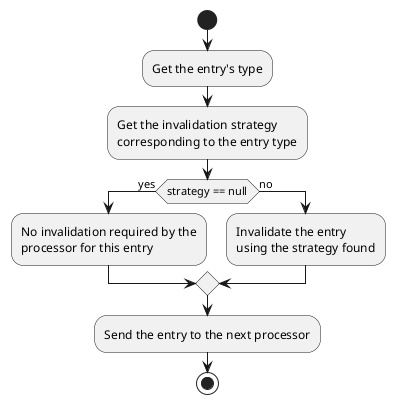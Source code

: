 @startuml

start

:Get the entry's type;

:Get the invalidation strategy
corresponding to the entry type;

if (strategy == null) then (yes)
	:No invalidation required by the
	processor for this entry;
else (no)
	:Invalidate the entry
	using the strategy found;
endif

:Send the entry to the next processor;

stop

@enduml